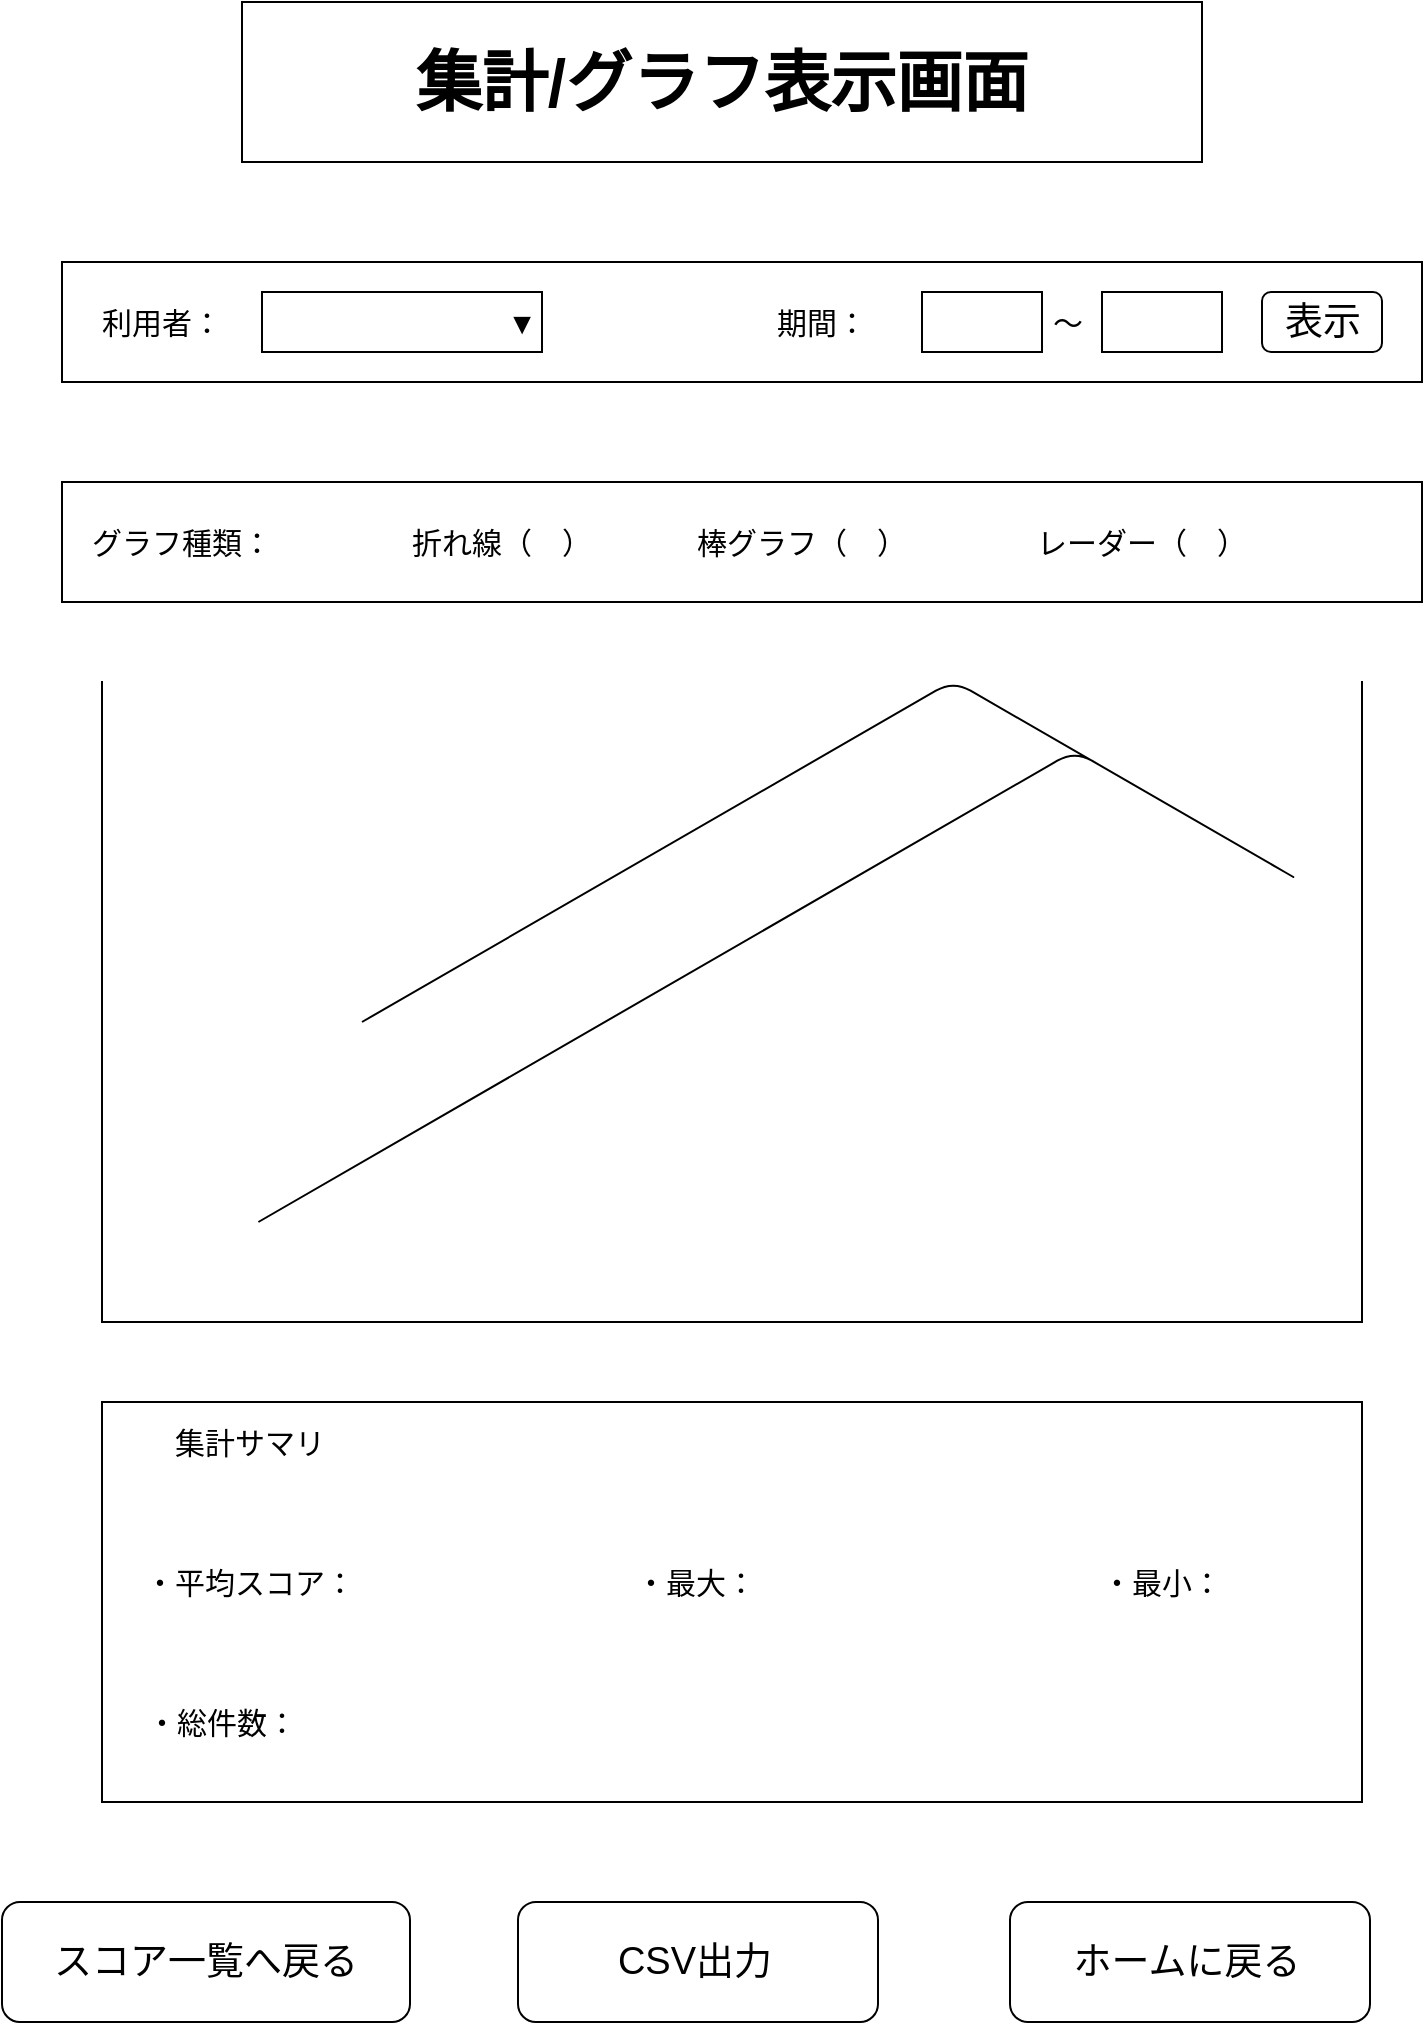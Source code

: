 <mxfile>
    <diagram id="ZgFnnDiqFNPohept8Lre" name="ページ1">
        <mxGraphModel dx="1254" dy="722" grid="1" gridSize="10" guides="1" tooltips="1" connect="1" arrows="1" fold="1" page="1" pageScale="1" pageWidth="827" pageHeight="1169" math="0" shadow="0">
            <root>
                <mxCell id="0"/>
                <mxCell id="1" parent="0"/>
                <mxCell id="43" value="" style="rounded=0;whiteSpace=wrap;html=1;" vertex="1" parent="1">
                    <mxGeometry x="110" y="780" width="630" height="200" as="geometry"/>
                </mxCell>
                <mxCell id="35" value="" style="rounded=0;whiteSpace=wrap;html=1;" vertex="1" parent="1">
                    <mxGeometry x="90" y="320" width="680" height="60" as="geometry"/>
                </mxCell>
                <mxCell id="29" value="" style="rounded=0;whiteSpace=wrap;html=1;" vertex="1" parent="1">
                    <mxGeometry x="90" y="210" width="680" height="60" as="geometry"/>
                </mxCell>
                <mxCell id="5" value="" style="rounded=1;whiteSpace=wrap;html=1;container=0;" vertex="1" parent="1">
                    <mxGeometry x="60" y="1030" width="204" height="60" as="geometry"/>
                </mxCell>
                <mxCell id="6" value="スコア一覧へ戻る" style="text;html=1;align=center;verticalAlign=middle;whiteSpace=wrap;rounded=0;fontSize=19;container=0;" vertex="1" parent="1">
                    <mxGeometry x="80" y="1045" width="164" height="30" as="geometry"/>
                </mxCell>
                <mxCell id="8" value="" style="rounded=1;whiteSpace=wrap;html=1;container=0;" vertex="1" parent="1">
                    <mxGeometry x="318" y="1030" width="180" height="60" as="geometry"/>
                </mxCell>
                <mxCell id="9" value="CSV出力" style="text;html=1;align=center;verticalAlign=middle;whiteSpace=wrap;rounded=0;fontSize=19;container=0;" vertex="1" parent="1">
                    <mxGeometry x="335" y="1045" width="143" height="30" as="geometry"/>
                </mxCell>
                <mxCell id="13" value="" style="group" vertex="1" connectable="0" parent="1">
                    <mxGeometry x="180" y="80" width="480" height="80" as="geometry"/>
                </mxCell>
                <mxCell id="14" value="" style="rounded=0;whiteSpace=wrap;html=1;" vertex="1" parent="13">
                    <mxGeometry width="480" height="80" as="geometry"/>
                </mxCell>
                <mxCell id="15" value="&lt;span style=&quot;font-size: 33px;&quot;&gt;&lt;b&gt;集計/グラフ表示画面&lt;/b&gt;&lt;/span&gt;" style="text;html=1;align=center;verticalAlign=middle;whiteSpace=wrap;rounded=0;" vertex="1" parent="13">
                    <mxGeometry x="30" y="29.091" width="420" height="21.818" as="geometry"/>
                </mxCell>
                <mxCell id="16" value="" style="group" vertex="1" connectable="0" parent="1">
                    <mxGeometry x="60" y="210" width="610" height="60" as="geometry"/>
                </mxCell>
                <mxCell id="17" value="利用者：" style="text;html=1;align=center;verticalAlign=middle;whiteSpace=wrap;rounded=0;fontSize=15;" vertex="1" parent="16">
                    <mxGeometry width="160" height="60" as="geometry"/>
                </mxCell>
                <mxCell id="18" value="" style="rounded=0;whiteSpace=wrap;html=1;" vertex="1" parent="16">
                    <mxGeometry x="130" y="15" width="140" height="30" as="geometry"/>
                </mxCell>
                <mxCell id="20" value="▼" style="text;html=1;align=center;verticalAlign=middle;whiteSpace=wrap;rounded=0;fontSize=15;" vertex="1" parent="16">
                    <mxGeometry x="180" width="160" height="60" as="geometry"/>
                </mxCell>
                <mxCell id="28" value="期間：" style="text;html=1;align=center;verticalAlign=middle;whiteSpace=wrap;rounded=0;fontSize=15;" vertex="1" parent="16">
                    <mxGeometry x="330" width="160" height="60" as="geometry"/>
                </mxCell>
                <mxCell id="23" value="～" style="text;html=1;align=center;verticalAlign=middle;whiteSpace=wrap;rounded=0;fontSize=15;" vertex="1" parent="16">
                    <mxGeometry x="453" width="160" height="60" as="geometry"/>
                </mxCell>
                <mxCell id="21" value="" style="rounded=0;whiteSpace=wrap;html=1;" vertex="1" parent="1">
                    <mxGeometry x="520" y="225" width="60" height="30" as="geometry"/>
                </mxCell>
                <mxCell id="22" value="" style="rounded=0;whiteSpace=wrap;html=1;" vertex="1" parent="1">
                    <mxGeometry x="610" y="225" width="60" height="30" as="geometry"/>
                </mxCell>
                <mxCell id="24" value="" style="group" vertex="1" connectable="0" parent="1">
                    <mxGeometry x="690" y="225" width="60" height="30" as="geometry"/>
                </mxCell>
                <mxCell id="25" value="" style="rounded=1;whiteSpace=wrap;html=1;" vertex="1" parent="24">
                    <mxGeometry width="60" height="30" as="geometry"/>
                </mxCell>
                <mxCell id="26" value="表示" style="text;html=1;align=center;verticalAlign=middle;whiteSpace=wrap;rounded=0;fontSize=19;" vertex="1" parent="24">
                    <mxGeometry x="8.5" y="7.5" width="43" height="15" as="geometry"/>
                </mxCell>
                <mxCell id="31" value="グラフ種類：" style="text;html=1;align=center;verticalAlign=middle;whiteSpace=wrap;rounded=0;fontSize=15;" vertex="1" parent="1">
                    <mxGeometry x="70" y="320" width="160" height="60" as="geometry"/>
                </mxCell>
                <mxCell id="32" value="折れ線（　）" style="text;html=1;align=center;verticalAlign=middle;whiteSpace=wrap;rounded=0;fontSize=15;" vertex="1" parent="1">
                    <mxGeometry x="230" y="320" width="160" height="60" as="geometry"/>
                </mxCell>
                <mxCell id="33" value="棒グラフ（　）" style="text;html=1;align=center;verticalAlign=middle;whiteSpace=wrap;rounded=0;fontSize=15;" vertex="1" parent="1">
                    <mxGeometry x="380" y="320" width="160" height="60" as="geometry"/>
                </mxCell>
                <mxCell id="34" value="レーダー（　）" style="text;html=1;align=center;verticalAlign=middle;whiteSpace=wrap;rounded=0;fontSize=15;" vertex="1" parent="1">
                    <mxGeometry x="550" y="320" width="160" height="60" as="geometry"/>
                </mxCell>
                <mxCell id="36" value="" style="shape=partialRectangle;whiteSpace=wrap;html=1;bottom=1;right=1;left=1;top=0;fillColor=none;routingCenterX=-0.5;" vertex="1" parent="1">
                    <mxGeometry x="110" y="420" width="630" height="320" as="geometry"/>
                </mxCell>
                <mxCell id="37" value="" style="edgeStyle=isometricEdgeStyle;endArrow=none;html=1;" edge="1" parent="1">
                    <mxGeometry width="50" height="100" relative="1" as="geometry">
                        <mxPoint x="188.2" y="690" as="sourcePoint"/>
                        <mxPoint x="240" y="590" as="targetPoint"/>
                        <Array as="points">
                            <mxPoint x="710" y="520"/>
                        </Array>
                    </mxGeometry>
                </mxCell>
                <mxCell id="38" value="集計サマリ" style="text;html=1;align=center;verticalAlign=middle;whiteSpace=wrap;rounded=0;fontSize=15;" vertex="1" parent="1">
                    <mxGeometry x="104" y="770" width="160" height="60" as="geometry"/>
                </mxCell>
                <mxCell id="39" value="・平均スコア：" style="text;html=1;align=center;verticalAlign=middle;whiteSpace=wrap;rounded=0;fontSize=15;" vertex="1" parent="1">
                    <mxGeometry x="104" y="840" width="160" height="60" as="geometry"/>
                </mxCell>
                <mxCell id="40" value="・最大：" style="text;html=1;align=center;verticalAlign=middle;whiteSpace=wrap;rounded=0;fontSize=15;" vertex="1" parent="1">
                    <mxGeometry x="326.5" y="840" width="160" height="60" as="geometry"/>
                </mxCell>
                <mxCell id="41" value="・最小：" style="text;html=1;align=center;verticalAlign=middle;whiteSpace=wrap;rounded=0;fontSize=15;" vertex="1" parent="1">
                    <mxGeometry x="560" y="840" width="160" height="60" as="geometry"/>
                </mxCell>
                <mxCell id="42" value="・総件数：" style="text;html=1;align=center;verticalAlign=middle;whiteSpace=wrap;rounded=0;fontSize=15;" vertex="1" parent="1">
                    <mxGeometry x="90" y="910" width="160" height="60" as="geometry"/>
                </mxCell>
                <mxCell id="44" value="" style="group" vertex="1" connectable="0" parent="1">
                    <mxGeometry x="564" y="1030" width="180" height="60" as="geometry"/>
                </mxCell>
                <mxCell id="11" value="" style="rounded=1;whiteSpace=wrap;html=1;container=0;" vertex="1" parent="44">
                    <mxGeometry width="180" height="60" as="geometry"/>
                </mxCell>
                <mxCell id="12" value="ホームに戻る" style="text;html=1;align=center;verticalAlign=middle;whiteSpace=wrap;rounded=0;fontSize=19;container=0;" vertex="1" parent="44">
                    <mxGeometry x="17" y="15" width="143" height="30" as="geometry"/>
                </mxCell>
            </root>
        </mxGraphModel>
    </diagram>
</mxfile>